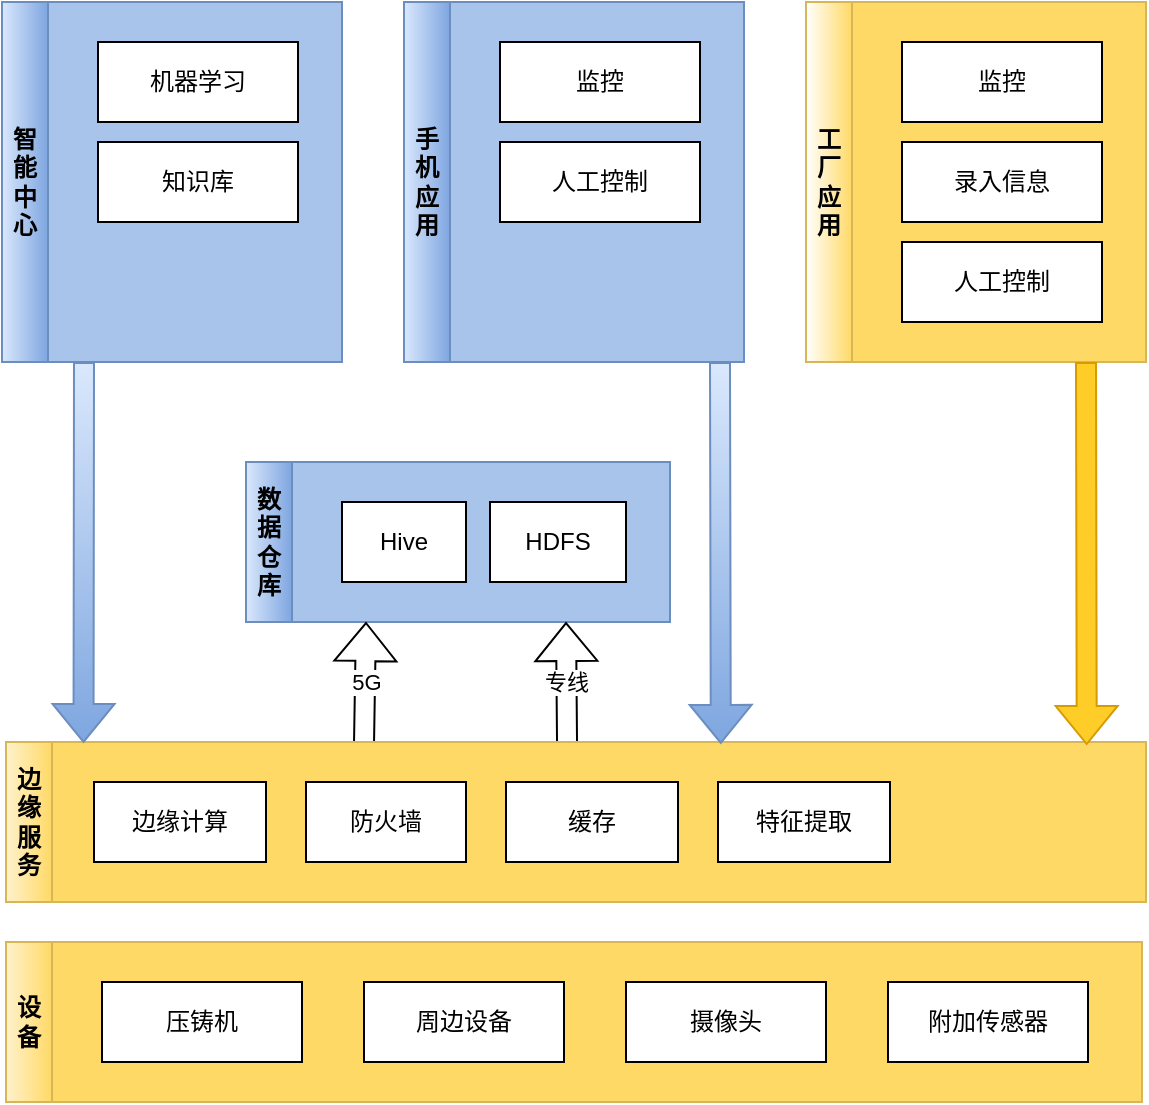 <mxfile version="16.6.1" type="github">
  <diagram id="iRxoiHgJY_dRhn-eCCw1" name="Page-1">
    <mxGraphModel dx="842" dy="792" grid="1" gridSize="10" guides="1" tooltips="1" connect="1" arrows="1" fold="1" page="1" pageScale="1" pageWidth="850" pageHeight="1100" math="0" shadow="0">
      <root>
        <mxCell id="0" />
        <mxCell id="1" parent="0" />
        <mxCell id="UcYwFafMr6ZW_DXA6P1Y-3" value="设备" style="swimlane;html=0;direction=north;whiteSpace=wrap;swimlaneFillColor=#FFD966;fillColor=#fff2cc;strokeColor=#d6b656;gradientColor=#ffd966;" vertex="1" parent="1">
          <mxGeometry x="160" y="530" width="568" height="80" as="geometry">
            <mxRectangle x="370" y="440" width="60" height="23" as="alternateBounds" />
          </mxGeometry>
        </mxCell>
        <mxCell id="UcYwFafMr6ZW_DXA6P1Y-4" value="压铸机" style="whiteSpace=wrap;html=1;" vertex="1" parent="UcYwFafMr6ZW_DXA6P1Y-3">
          <mxGeometry x="48" y="20" width="100" height="40" as="geometry" />
        </mxCell>
        <mxCell id="UcYwFafMr6ZW_DXA6P1Y-5" value="周边设备" style="whiteSpace=wrap;html=1;" vertex="1" parent="UcYwFafMr6ZW_DXA6P1Y-3">
          <mxGeometry x="179" y="20" width="100" height="40" as="geometry" />
        </mxCell>
        <mxCell id="UcYwFafMr6ZW_DXA6P1Y-6" value="摄像头" style="whiteSpace=wrap;html=1;" vertex="1" parent="UcYwFafMr6ZW_DXA6P1Y-3">
          <mxGeometry x="310" y="20" width="100" height="40" as="geometry" />
        </mxCell>
        <mxCell id="UcYwFafMr6ZW_DXA6P1Y-8" value="附加传感器" style="whiteSpace=wrap;html=1;" vertex="1" parent="UcYwFafMr6ZW_DXA6P1Y-3">
          <mxGeometry x="441" y="20" width="100" height="40" as="geometry" />
        </mxCell>
        <mxCell id="UcYwFafMr6ZW_DXA6P1Y-26" value="数据仓库" style="swimlane;html=0;direction=north;whiteSpace=wrap;fillColor=#dae8fc;gradientColor=#7ea6e0;strokeColor=#6c8ebf;swimlaneFillColor=#A9C4EB;" vertex="1" parent="1">
          <mxGeometry x="280" y="290" width="212" height="80" as="geometry">
            <mxRectangle x="370" y="440" width="60" height="23" as="alternateBounds" />
          </mxGeometry>
        </mxCell>
        <mxCell id="UcYwFafMr6ZW_DXA6P1Y-27" value="Hive" style="whiteSpace=wrap;html=1;" vertex="1" parent="UcYwFafMr6ZW_DXA6P1Y-26">
          <mxGeometry x="48" y="20" width="62" height="40" as="geometry" />
        </mxCell>
        <mxCell id="UcYwFafMr6ZW_DXA6P1Y-28" value="HDFS" style="whiteSpace=wrap;html=1;" vertex="1" parent="UcYwFafMr6ZW_DXA6P1Y-26">
          <mxGeometry x="122" y="20" width="68" height="40" as="geometry" />
        </mxCell>
        <mxCell id="UcYwFafMr6ZW_DXA6P1Y-32" value="工厂应用" style="swimlane;html=0;direction=north;whiteSpace=wrap;swimlaneFillColor=#FFD966;fillColor=default;strokeColor=#d6b656;gradientColor=#ffd966;" vertex="1" parent="1">
          <mxGeometry x="560" y="60" width="170" height="180" as="geometry">
            <mxRectangle x="370" y="440" width="60" height="23" as="alternateBounds" />
          </mxGeometry>
        </mxCell>
        <mxCell id="UcYwFafMr6ZW_DXA6P1Y-33" value="监控" style="whiteSpace=wrap;html=1;" vertex="1" parent="UcYwFafMr6ZW_DXA6P1Y-32">
          <mxGeometry x="48" y="20" width="100" height="40" as="geometry" />
        </mxCell>
        <mxCell id="UcYwFafMr6ZW_DXA6P1Y-34" value="录入信息" style="whiteSpace=wrap;html=1;" vertex="1" parent="UcYwFafMr6ZW_DXA6P1Y-32">
          <mxGeometry x="48" y="70" width="100" height="40" as="geometry" />
        </mxCell>
        <mxCell id="UcYwFafMr6ZW_DXA6P1Y-35" value="人工控制" style="whiteSpace=wrap;html=1;" vertex="1" parent="UcYwFafMr6ZW_DXA6P1Y-32">
          <mxGeometry x="48" y="120" width="100" height="40" as="geometry" />
        </mxCell>
        <mxCell id="UcYwFafMr6ZW_DXA6P1Y-36" value="手机应用" style="swimlane;html=0;direction=north;whiteSpace=wrap;fillColor=#dae8fc;gradientColor=#7ea6e0;strokeColor=#6c8ebf;swimlaneFillColor=#A9C4EB;" vertex="1" parent="1">
          <mxGeometry x="359" y="60" width="170" height="180" as="geometry">
            <mxRectangle x="370" y="440" width="60" height="23" as="alternateBounds" />
          </mxGeometry>
        </mxCell>
        <mxCell id="UcYwFafMr6ZW_DXA6P1Y-37" value="监控" style="whiteSpace=wrap;html=1;" vertex="1" parent="UcYwFafMr6ZW_DXA6P1Y-36">
          <mxGeometry x="48" y="20" width="100" height="40" as="geometry" />
        </mxCell>
        <mxCell id="UcYwFafMr6ZW_DXA6P1Y-39" value="人工控制" style="whiteSpace=wrap;html=1;" vertex="1" parent="UcYwFafMr6ZW_DXA6P1Y-36">
          <mxGeometry x="48" y="70" width="100" height="40" as="geometry" />
        </mxCell>
        <mxCell id="UcYwFafMr6ZW_DXA6P1Y-41" value="智能中心" style="swimlane;html=0;direction=north;whiteSpace=wrap;fillColor=#dae8fc;gradientColor=#7ea6e0;strokeColor=#6c8ebf;swimlaneFillColor=#A9C4EB;" vertex="1" parent="1">
          <mxGeometry x="158" y="60" width="170" height="180" as="geometry">
            <mxRectangle x="370" y="440" width="60" height="23" as="alternateBounds" />
          </mxGeometry>
        </mxCell>
        <mxCell id="UcYwFafMr6ZW_DXA6P1Y-42" value="机器学习" style="whiteSpace=wrap;html=1;" vertex="1" parent="UcYwFafMr6ZW_DXA6P1Y-41">
          <mxGeometry x="48" y="20" width="100" height="40" as="geometry" />
        </mxCell>
        <mxCell id="UcYwFafMr6ZW_DXA6P1Y-43" value="知识库" style="whiteSpace=wrap;html=1;" vertex="1" parent="UcYwFafMr6ZW_DXA6P1Y-41">
          <mxGeometry x="48" y="70" width="100" height="40" as="geometry" />
        </mxCell>
        <mxCell id="UcYwFafMr6ZW_DXA6P1Y-45" value="专线" style="shape=flexArrow;endArrow=classic;html=1;rounded=0;exitX=0.988;exitY=0.355;exitDx=0;exitDy=0;exitPerimeter=0;" edge="1" parent="1">
          <mxGeometry width="50" height="50" relative="1" as="geometry">
            <mxPoint x="440.525" y="430.96" as="sourcePoint" />
            <mxPoint x="440" y="370" as="targetPoint" />
          </mxGeometry>
        </mxCell>
        <mxCell id="UcYwFafMr6ZW_DXA6P1Y-47" value="5G" style="shape=flexArrow;endArrow=classic;html=1;rounded=0;exitX=0.994;exitY=0.702;exitDx=0;exitDy=0;exitPerimeter=0;" edge="1" parent="1">
          <mxGeometry width="50" height="50" relative="1" as="geometry">
            <mxPoint x="339.01" y="430.48" as="sourcePoint" />
            <mxPoint x="340" y="370" as="targetPoint" />
          </mxGeometry>
        </mxCell>
        <mxCell id="UcYwFafMr6ZW_DXA6P1Y-50" value="边缘服务" style="swimlane;html=0;direction=north;whiteSpace=wrap;swimlaneFillColor=#FFD966;fillColor=#fff2cc;strokeColor=#d6b656;gradientColor=#ffd966;" vertex="1" parent="1">
          <mxGeometry x="160" y="430" width="570" height="80" as="geometry">
            <mxRectangle x="370" y="440" width="60" height="23" as="alternateBounds" />
          </mxGeometry>
        </mxCell>
        <mxCell id="UcYwFafMr6ZW_DXA6P1Y-51" value="防火墙" style="whiteSpace=wrap;html=1;" vertex="1" parent="UcYwFafMr6ZW_DXA6P1Y-50">
          <mxGeometry x="150" y="20" width="80" height="40" as="geometry" />
        </mxCell>
        <mxCell id="UcYwFafMr6ZW_DXA6P1Y-52" value="边缘计算" style="whiteSpace=wrap;html=1;" vertex="1" parent="UcYwFafMr6ZW_DXA6P1Y-50">
          <mxGeometry x="44" y="20" width="86" height="40" as="geometry" />
        </mxCell>
        <mxCell id="UcYwFafMr6ZW_DXA6P1Y-49" value="缓存" style="whiteSpace=wrap;html=1;" vertex="1" parent="UcYwFafMr6ZW_DXA6P1Y-50">
          <mxGeometry x="250" y="20" width="86" height="40" as="geometry" />
        </mxCell>
        <mxCell id="UcYwFafMr6ZW_DXA6P1Y-48" value="特征提取" style="whiteSpace=wrap;html=1;" vertex="1" parent="UcYwFafMr6ZW_DXA6P1Y-50">
          <mxGeometry x="356" y="20" width="86" height="40" as="geometry" />
        </mxCell>
        <mxCell id="UcYwFafMr6ZW_DXA6P1Y-53" value="" style="shape=flexArrow;endArrow=classic;html=1;rounded=0;entryX=0.981;entryY=0.948;entryDx=0;entryDy=0;entryPerimeter=0;fillColor=#ffcd28;strokeColor=#d79b00;gradientColor=none;" edge="1" parent="1" target="UcYwFafMr6ZW_DXA6P1Y-50">
          <mxGeometry width="50" height="50" relative="1" as="geometry">
            <mxPoint x="700" y="240" as="sourcePoint" />
            <mxPoint x="700" y="420" as="targetPoint" />
          </mxGeometry>
        </mxCell>
        <mxCell id="UcYwFafMr6ZW_DXA6P1Y-54" value="" style="shape=flexArrow;endArrow=classic;html=1;rounded=0;entryX=0.988;entryY=0.627;entryDx=0;entryDy=0;entryPerimeter=0;fillColor=#dae8fc;gradientColor=#7ea6e0;strokeColor=#6c8ebf;" edge="1" parent="1" target="UcYwFafMr6ZW_DXA6P1Y-50">
          <mxGeometry width="50" height="50" relative="1" as="geometry">
            <mxPoint x="517" y="240" as="sourcePoint" />
            <mxPoint x="510" y="420" as="targetPoint" />
          </mxGeometry>
        </mxCell>
        <mxCell id="UcYwFafMr6ZW_DXA6P1Y-57" value="" style="shape=flexArrow;endArrow=classic;html=1;rounded=0;entryX=0.994;entryY=0.068;entryDx=0;entryDy=0;entryPerimeter=0;fillColor=#dae8fc;gradientColor=#7ea6e0;strokeColor=#6c8ebf;" edge="1" parent="1" target="UcYwFafMr6ZW_DXA6P1Y-50">
          <mxGeometry width="50" height="50" relative="1" as="geometry">
            <mxPoint x="199" y="240" as="sourcePoint" />
            <mxPoint x="510" y="280" as="targetPoint" />
          </mxGeometry>
        </mxCell>
      </root>
    </mxGraphModel>
  </diagram>
</mxfile>
